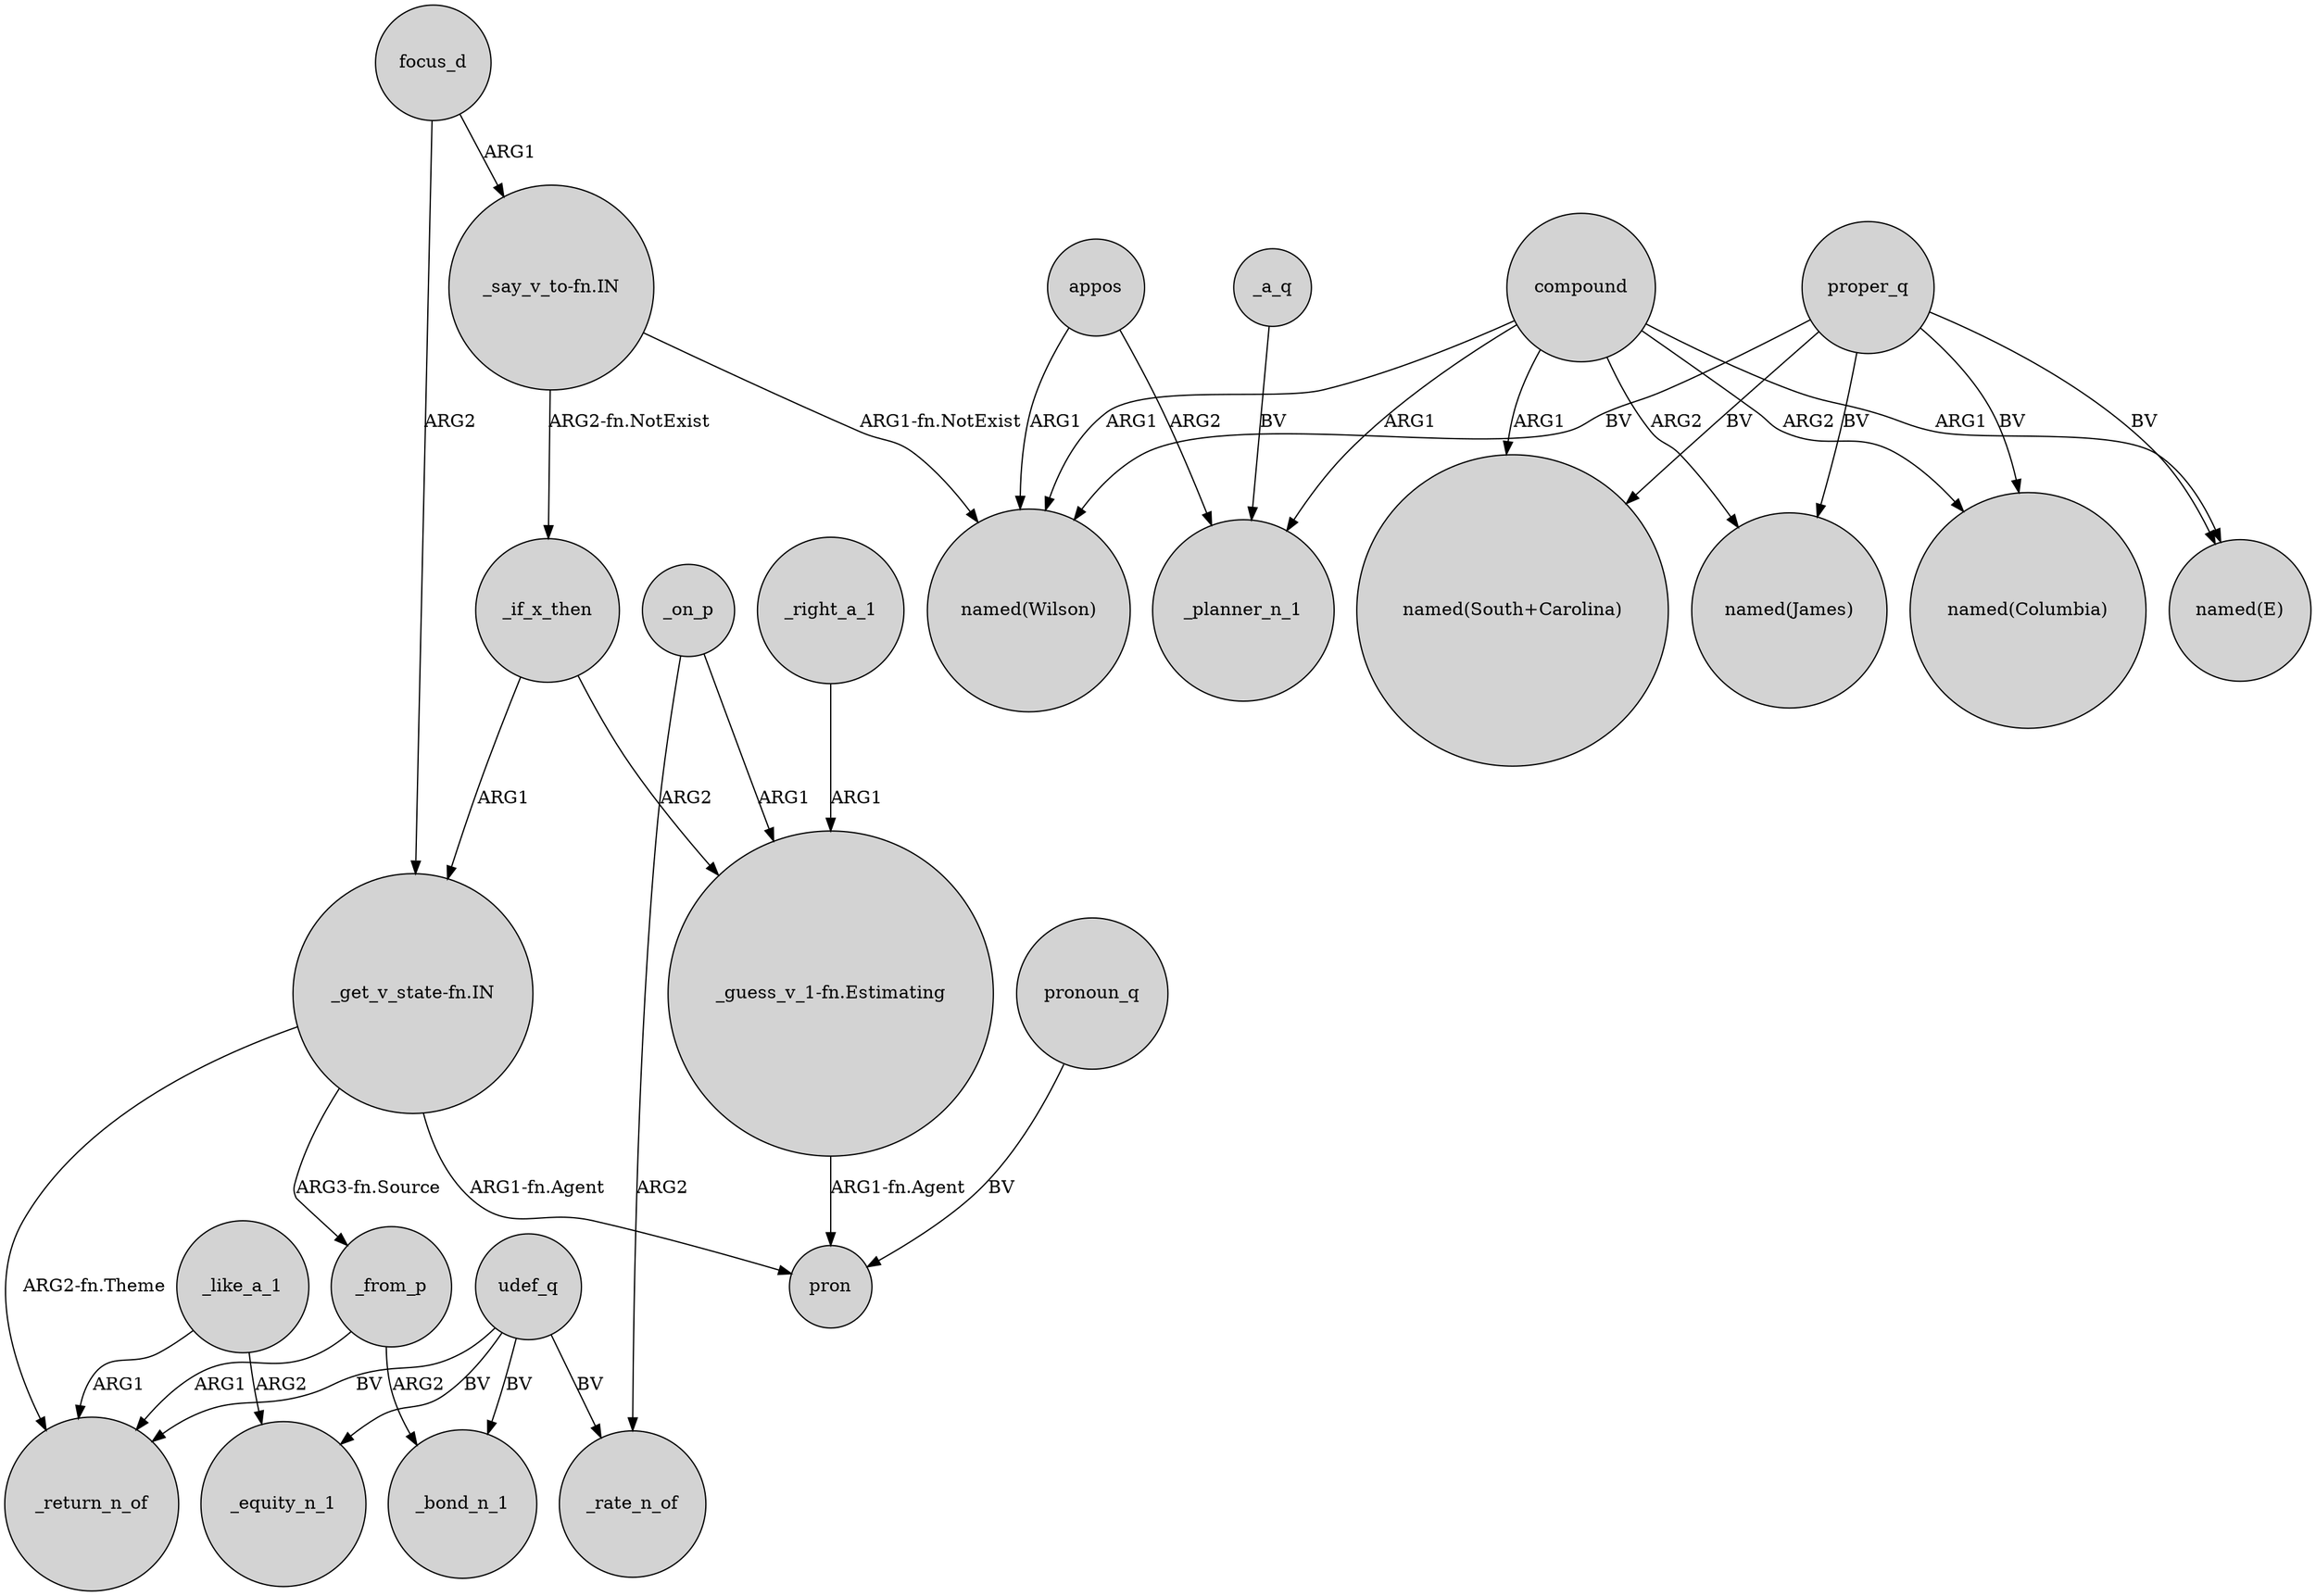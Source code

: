 digraph {
	node [shape=circle style=filled]
	"_get_v_state-fn.IN" -> _return_n_of [label="ARG2-fn.Theme"]
	_on_p -> _rate_n_of [label=ARG2]
	appos -> "named(Wilson)" [label=ARG1]
	proper_q -> "named(Wilson)" [label=BV]
	compound -> "named(South+Carolina)" [label=ARG1]
	compound -> _planner_n_1 [label=ARG1]
	_if_x_then -> "_guess_v_1-fn.Estimating" [label=ARG2]
	udef_q -> _return_n_of [label=BV]
	compound -> "named(James)" [label=ARG2]
	_from_p -> _return_n_of [label=ARG1]
	"_say_v_to-fn.IN" -> "named(Wilson)" [label="ARG1-fn.NotExist"]
	udef_q -> _rate_n_of [label=BV]
	proper_q -> "named(E)" [label=BV]
	_like_a_1 -> _equity_n_1 [label=ARG2]
	proper_q -> "named(Columbia)" [label=BV]
	pronoun_q -> pron [label=BV]
	"_guess_v_1-fn.Estimating" -> pron [label="ARG1-fn.Agent"]
	udef_q -> _bond_n_1 [label=BV]
	_right_a_1 -> "_guess_v_1-fn.Estimating" [label=ARG1]
	_like_a_1 -> _return_n_of [label=ARG1]
	_on_p -> "_guess_v_1-fn.Estimating" [label=ARG1]
	compound -> "named(Columbia)" [label=ARG2]
	focus_d -> "_get_v_state-fn.IN" [label=ARG2]
	udef_q -> _equity_n_1 [label=BV]
	_a_q -> _planner_n_1 [label=BV]
	proper_q -> "named(James)" [label=BV]
	appos -> _planner_n_1 [label=ARG2]
	compound -> "named(Wilson)" [label=ARG1]
	_if_x_then -> "_get_v_state-fn.IN" [label=ARG1]
	"_say_v_to-fn.IN" -> _if_x_then [label="ARG2-fn.NotExist"]
	proper_q -> "named(South+Carolina)" [label=BV]
	compound -> "named(E)" [label=ARG1]
	"_get_v_state-fn.IN" -> _from_p [label="ARG3-fn.Source"]
	"_get_v_state-fn.IN" -> pron [label="ARG1-fn.Agent"]
	focus_d -> "_say_v_to-fn.IN" [label=ARG1]
	_from_p -> _bond_n_1 [label=ARG2]
}
